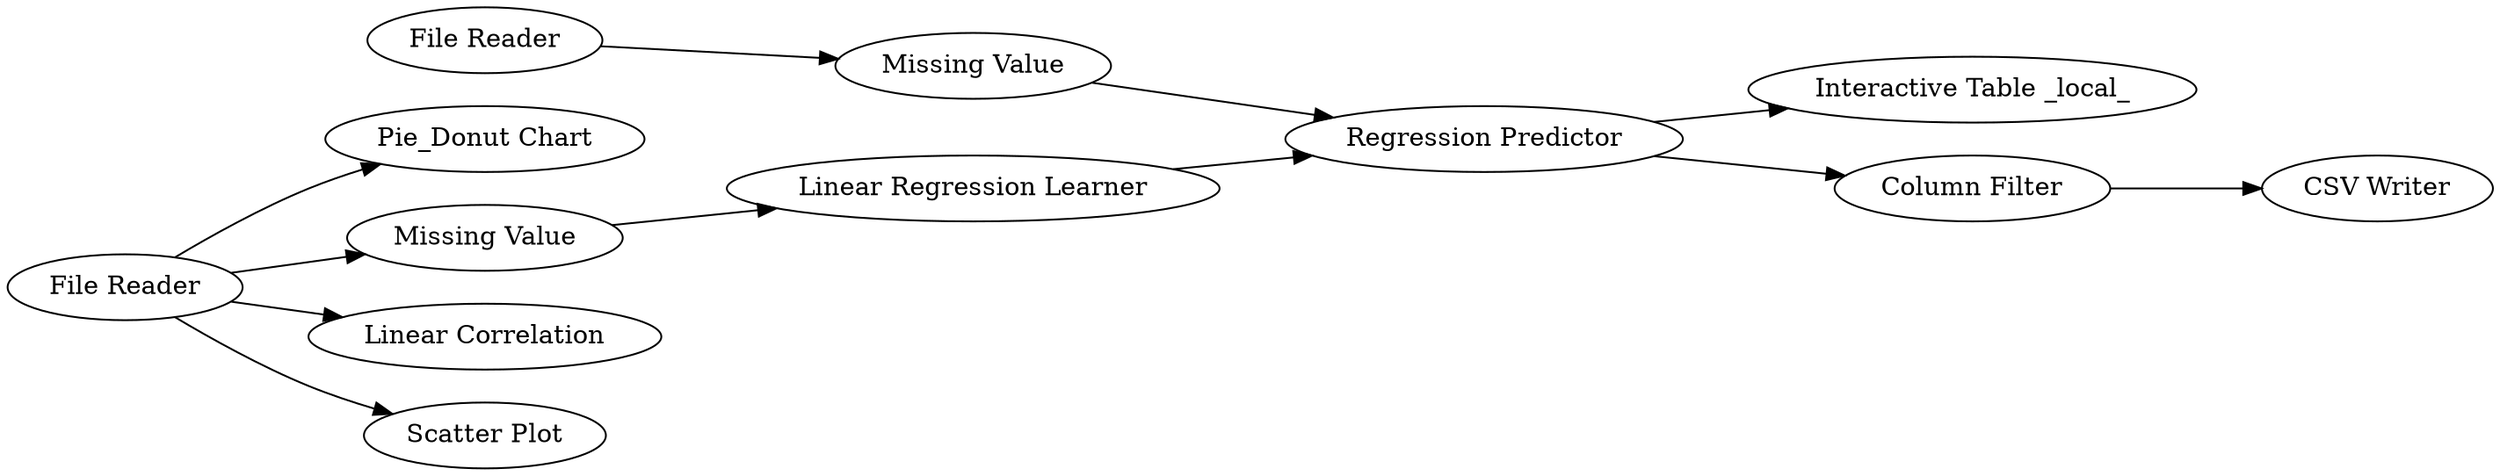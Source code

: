 digraph {
	7 -> 8
	1 -> 4
	8 -> 9
	9 -> 12
	5 -> 6
	1 -> 2
	9 -> 10
	6 -> 9
	10 -> 11
	1 -> 3
	1 -> 5
	5 [label="Missing Value"]
	1 [label="File Reader"]
	7 [label="File Reader"]
	9 [label="Regression Predictor"]
	11 [label="CSV Writer"]
	4 [label="Pie_Donut Chart"]
	6 [label="Linear Regression Learner"]
	8 [label="Missing Value"]
	12 [label="Interactive Table _local_"]
	3 [label="Scatter Plot"]
	2 [label="Linear Correlation"]
	10 [label="Column Filter"]
	rankdir=LR
}
